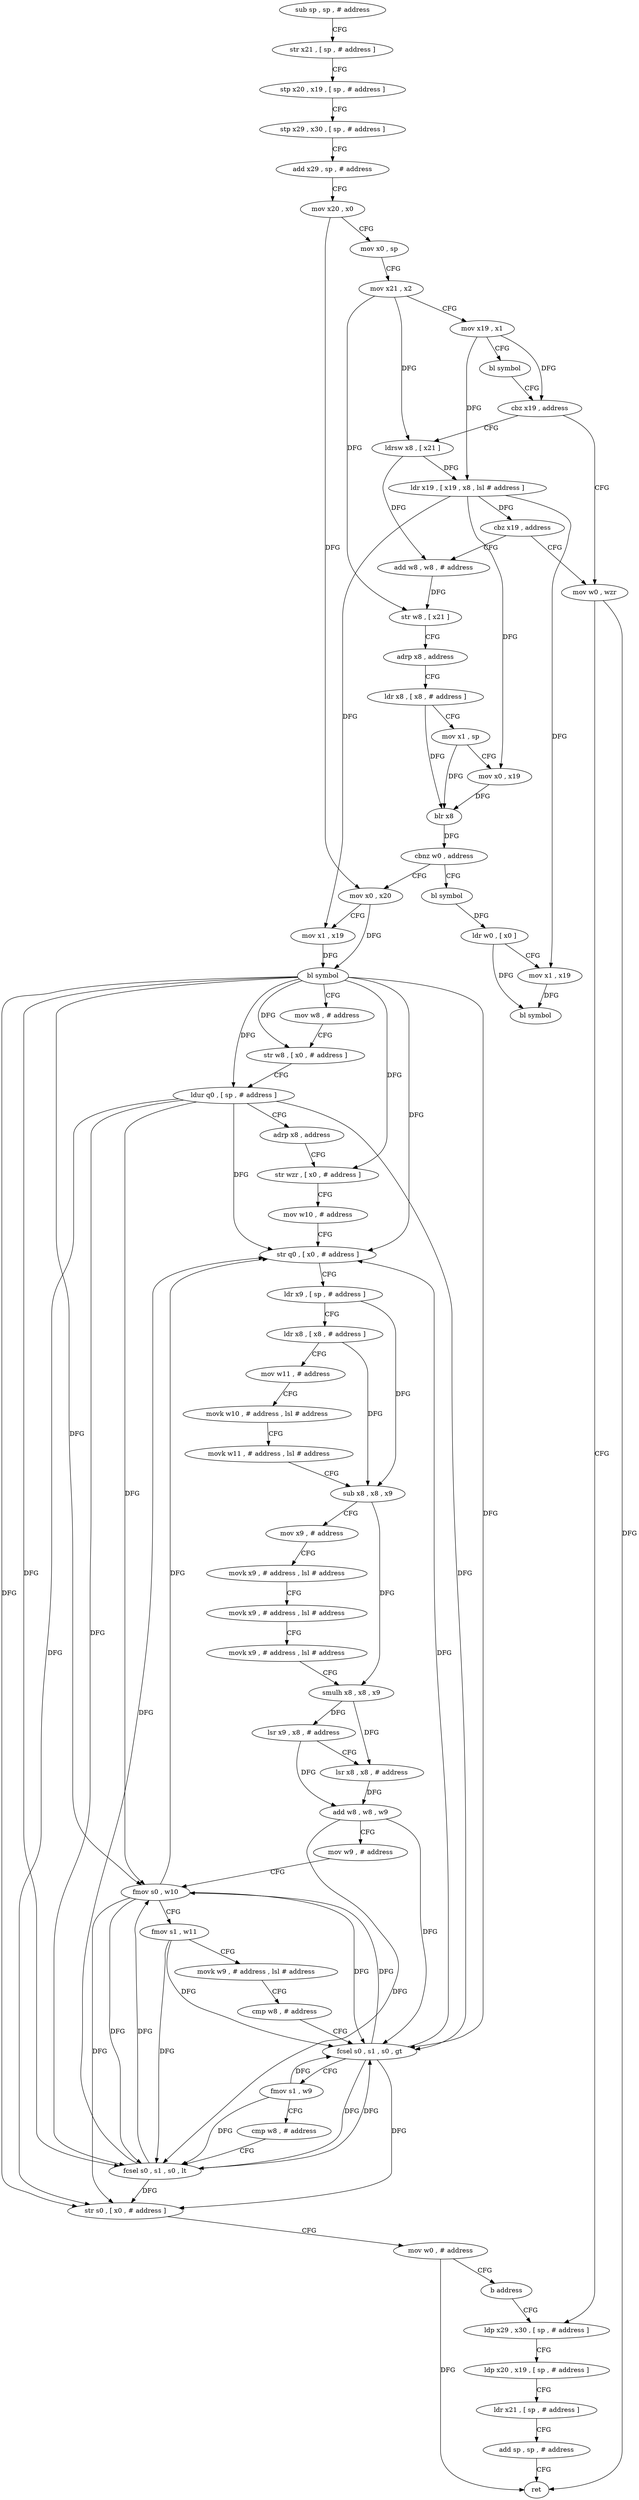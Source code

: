 digraph "func" {
"4246460" [label = "sub sp , sp , # address" ]
"4246464" [label = "str x21 , [ sp , # address ]" ]
"4246468" [label = "stp x20 , x19 , [ sp , # address ]" ]
"4246472" [label = "stp x29 , x30 , [ sp , # address ]" ]
"4246476" [label = "add x29 , sp , # address" ]
"4246480" [label = "mov x20 , x0" ]
"4246484" [label = "mov x0 , sp" ]
"4246488" [label = "mov x21 , x2" ]
"4246492" [label = "mov x19 , x1" ]
"4246496" [label = "bl symbol" ]
"4246500" [label = "cbz x19 , address" ]
"4246692" [label = "mov w0 , wzr" ]
"4246504" [label = "ldrsw x8 , [ x21 ]" ]
"4246696" [label = "ldp x29 , x30 , [ sp , # address ]" ]
"4246508" [label = "ldr x19 , [ x19 , x8 , lsl # address ]" ]
"4246512" [label = "cbz x19 , address" ]
"4246516" [label = "add w8 , w8 , # address" ]
"4246520" [label = "str w8 , [ x21 ]" ]
"4246524" [label = "adrp x8 , address" ]
"4246528" [label = "ldr x8 , [ x8 , # address ]" ]
"4246532" [label = "mov x1 , sp" ]
"4246536" [label = "mov x0 , x19" ]
"4246540" [label = "blr x8" ]
"4246544" [label = "cbnz w0 , address" ]
"4246716" [label = "bl symbol" ]
"4246548" [label = "mov x0 , x20" ]
"4246720" [label = "ldr w0 , [ x0 ]" ]
"4246724" [label = "mov x1 , x19" ]
"4246728" [label = "bl symbol" ]
"4246552" [label = "mov x1 , x19" ]
"4246556" [label = "bl symbol" ]
"4246560" [label = "mov w8 , # address" ]
"4246564" [label = "str w8 , [ x0 , # address ]" ]
"4246568" [label = "ldur q0 , [ sp , # address ]" ]
"4246572" [label = "adrp x8 , address" ]
"4246576" [label = "str wzr , [ x0 , # address ]" ]
"4246580" [label = "mov w10 , # address" ]
"4246584" [label = "str q0 , [ x0 , # address ]" ]
"4246588" [label = "ldr x9 , [ sp , # address ]" ]
"4246592" [label = "ldr x8 , [ x8 , # address ]" ]
"4246596" [label = "mov w11 , # address" ]
"4246600" [label = "movk w10 , # address , lsl # address" ]
"4246604" [label = "movk w11 , # address , lsl # address" ]
"4246608" [label = "sub x8 , x8 , x9" ]
"4246612" [label = "mov x9 , # address" ]
"4246616" [label = "movk x9 , # address , lsl # address" ]
"4246620" [label = "movk x9 , # address , lsl # address" ]
"4246624" [label = "movk x9 , # address , lsl # address" ]
"4246628" [label = "smulh x8 , x8 , x9" ]
"4246632" [label = "lsr x9 , x8 , # address" ]
"4246636" [label = "lsr x8 , x8 , # address" ]
"4246640" [label = "add w8 , w8 , w9" ]
"4246644" [label = "mov w9 , # address" ]
"4246648" [label = "fmov s0 , w10" ]
"4246652" [label = "fmov s1 , w11" ]
"4246656" [label = "movk w9 , # address , lsl # address" ]
"4246660" [label = "cmp w8 , # address" ]
"4246664" [label = "fcsel s0 , s1 , s0 , gt" ]
"4246668" [label = "fmov s1 , w9" ]
"4246672" [label = "cmp w8 , # address" ]
"4246676" [label = "fcsel s0 , s1 , s0 , lt" ]
"4246680" [label = "str s0 , [ x0 , # address ]" ]
"4246684" [label = "mov w0 , # address" ]
"4246688" [label = "b address" ]
"4246700" [label = "ldp x20 , x19 , [ sp , # address ]" ]
"4246704" [label = "ldr x21 , [ sp , # address ]" ]
"4246708" [label = "add sp , sp , # address" ]
"4246712" [label = "ret" ]
"4246460" -> "4246464" [ label = "CFG" ]
"4246464" -> "4246468" [ label = "CFG" ]
"4246468" -> "4246472" [ label = "CFG" ]
"4246472" -> "4246476" [ label = "CFG" ]
"4246476" -> "4246480" [ label = "CFG" ]
"4246480" -> "4246484" [ label = "CFG" ]
"4246480" -> "4246548" [ label = "DFG" ]
"4246484" -> "4246488" [ label = "CFG" ]
"4246488" -> "4246492" [ label = "CFG" ]
"4246488" -> "4246504" [ label = "DFG" ]
"4246488" -> "4246520" [ label = "DFG" ]
"4246492" -> "4246496" [ label = "CFG" ]
"4246492" -> "4246500" [ label = "DFG" ]
"4246492" -> "4246508" [ label = "DFG" ]
"4246496" -> "4246500" [ label = "CFG" ]
"4246500" -> "4246692" [ label = "CFG" ]
"4246500" -> "4246504" [ label = "CFG" ]
"4246692" -> "4246696" [ label = "CFG" ]
"4246692" -> "4246712" [ label = "DFG" ]
"4246504" -> "4246508" [ label = "DFG" ]
"4246504" -> "4246516" [ label = "DFG" ]
"4246696" -> "4246700" [ label = "CFG" ]
"4246508" -> "4246512" [ label = "DFG" ]
"4246508" -> "4246536" [ label = "DFG" ]
"4246508" -> "4246724" [ label = "DFG" ]
"4246508" -> "4246552" [ label = "DFG" ]
"4246512" -> "4246692" [ label = "CFG" ]
"4246512" -> "4246516" [ label = "CFG" ]
"4246516" -> "4246520" [ label = "DFG" ]
"4246520" -> "4246524" [ label = "CFG" ]
"4246524" -> "4246528" [ label = "CFG" ]
"4246528" -> "4246532" [ label = "CFG" ]
"4246528" -> "4246540" [ label = "DFG" ]
"4246532" -> "4246536" [ label = "CFG" ]
"4246532" -> "4246540" [ label = "DFG" ]
"4246536" -> "4246540" [ label = "DFG" ]
"4246540" -> "4246544" [ label = "DFG" ]
"4246544" -> "4246716" [ label = "CFG" ]
"4246544" -> "4246548" [ label = "CFG" ]
"4246716" -> "4246720" [ label = "DFG" ]
"4246548" -> "4246552" [ label = "CFG" ]
"4246548" -> "4246556" [ label = "DFG" ]
"4246720" -> "4246724" [ label = "CFG" ]
"4246720" -> "4246728" [ label = "DFG" ]
"4246724" -> "4246728" [ label = "DFG" ]
"4246552" -> "4246556" [ label = "DFG" ]
"4246556" -> "4246560" [ label = "CFG" ]
"4246556" -> "4246564" [ label = "DFG" ]
"4246556" -> "4246576" [ label = "DFG" ]
"4246556" -> "4246584" [ label = "DFG" ]
"4246556" -> "4246680" [ label = "DFG" ]
"4246556" -> "4246568" [ label = "DFG" ]
"4246556" -> "4246648" [ label = "DFG" ]
"4246556" -> "4246664" [ label = "DFG" ]
"4246556" -> "4246676" [ label = "DFG" ]
"4246560" -> "4246564" [ label = "CFG" ]
"4246564" -> "4246568" [ label = "CFG" ]
"4246568" -> "4246572" [ label = "CFG" ]
"4246568" -> "4246584" [ label = "DFG" ]
"4246568" -> "4246648" [ label = "DFG" ]
"4246568" -> "4246664" [ label = "DFG" ]
"4246568" -> "4246676" [ label = "DFG" ]
"4246568" -> "4246680" [ label = "DFG" ]
"4246572" -> "4246576" [ label = "CFG" ]
"4246576" -> "4246580" [ label = "CFG" ]
"4246580" -> "4246584" [ label = "CFG" ]
"4246584" -> "4246588" [ label = "CFG" ]
"4246588" -> "4246592" [ label = "CFG" ]
"4246588" -> "4246608" [ label = "DFG" ]
"4246592" -> "4246596" [ label = "CFG" ]
"4246592" -> "4246608" [ label = "DFG" ]
"4246596" -> "4246600" [ label = "CFG" ]
"4246600" -> "4246604" [ label = "CFG" ]
"4246604" -> "4246608" [ label = "CFG" ]
"4246608" -> "4246612" [ label = "CFG" ]
"4246608" -> "4246628" [ label = "DFG" ]
"4246612" -> "4246616" [ label = "CFG" ]
"4246616" -> "4246620" [ label = "CFG" ]
"4246620" -> "4246624" [ label = "CFG" ]
"4246624" -> "4246628" [ label = "CFG" ]
"4246628" -> "4246632" [ label = "DFG" ]
"4246628" -> "4246636" [ label = "DFG" ]
"4246632" -> "4246636" [ label = "CFG" ]
"4246632" -> "4246640" [ label = "DFG" ]
"4246636" -> "4246640" [ label = "DFG" ]
"4246640" -> "4246644" [ label = "CFG" ]
"4246640" -> "4246664" [ label = "DFG" ]
"4246640" -> "4246676" [ label = "DFG" ]
"4246644" -> "4246648" [ label = "CFG" ]
"4246648" -> "4246652" [ label = "CFG" ]
"4246648" -> "4246584" [ label = "DFG" ]
"4246648" -> "4246664" [ label = "DFG" ]
"4246648" -> "4246676" [ label = "DFG" ]
"4246648" -> "4246680" [ label = "DFG" ]
"4246652" -> "4246656" [ label = "CFG" ]
"4246652" -> "4246664" [ label = "DFG" ]
"4246652" -> "4246676" [ label = "DFG" ]
"4246656" -> "4246660" [ label = "CFG" ]
"4246660" -> "4246664" [ label = "CFG" ]
"4246664" -> "4246668" [ label = "CFG" ]
"4246664" -> "4246584" [ label = "DFG" ]
"4246664" -> "4246648" [ label = "DFG" ]
"4246664" -> "4246676" [ label = "DFG" ]
"4246664" -> "4246680" [ label = "DFG" ]
"4246668" -> "4246672" [ label = "CFG" ]
"4246668" -> "4246664" [ label = "DFG" ]
"4246668" -> "4246676" [ label = "DFG" ]
"4246672" -> "4246676" [ label = "CFG" ]
"4246676" -> "4246680" [ label = "DFG" ]
"4246676" -> "4246584" [ label = "DFG" ]
"4246676" -> "4246648" [ label = "DFG" ]
"4246676" -> "4246664" [ label = "DFG" ]
"4246680" -> "4246684" [ label = "CFG" ]
"4246684" -> "4246688" [ label = "CFG" ]
"4246684" -> "4246712" [ label = "DFG" ]
"4246688" -> "4246696" [ label = "CFG" ]
"4246700" -> "4246704" [ label = "CFG" ]
"4246704" -> "4246708" [ label = "CFG" ]
"4246708" -> "4246712" [ label = "CFG" ]
}
